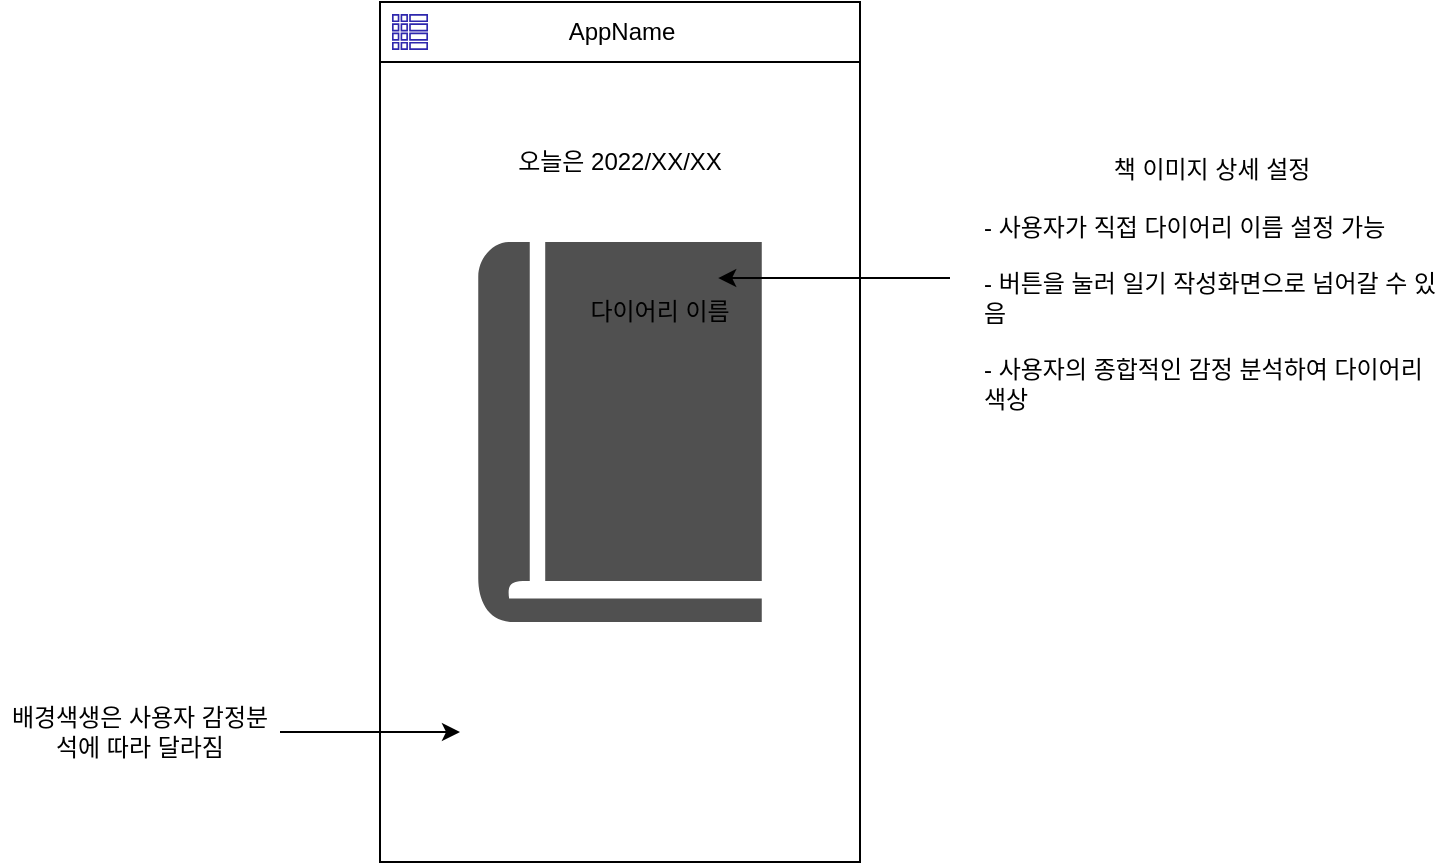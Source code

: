 <mxfile version="17.1.3" type="device"><diagram id="Gt_hs_wdO7eb3zEBGyZr" name="Page-1"><mxGraphModel dx="1038" dy="-552" grid="1" gridSize="10" guides="1" tooltips="1" connect="1" arrows="1" fold="1" page="1" pageScale="1" pageWidth="827" pageHeight="1169" math="0" shadow="0"><root><mxCell id="0"/><mxCell id="1" parent="0"/><mxCell id="zSm4y-UBARcesVe1sdOq-24" value="&lt;span style=&quot;color: rgba(0 , 0 , 0 , 0) ; font-family: monospace ; font-size: 0px&quot;&gt;%3CmxGraphModel%3E%3Croot%3E%3CmxCell%20id%3D%220%22%2F%3E%3CmxCell%20id%3D%221%22%20parent%3D%220%22%2F%3E%3CmxCell%20id%3D%222%22%20value%3D%22Today%22%20style%3D%22text%3Bhtml%3D1%3BstrokeColor%3Dnone%3BfillColor%3Dnone%3Balign%3Dcenter%3BverticalAlign%3Dmiddle%3BwhiteSpace%3Dwrap%3Brounded%3D0%3B%22%20vertex%3D%221%22%20parent%3D%221%22%3E%3CmxGeometry%20x%3D%22440%22%20y%3D%22140%22%20width%3D%2260%22%20height%3D%2230%22%20as%3D%22geometry%22%2F%3E%3C%2FmxCell%3E%3C%2Froot%3E%3C%2FmxGraphModel%3E&lt;/span&gt;" style="rounded=0;whiteSpace=wrap;html=1;" parent="1" vertex="1"><mxGeometry x="270" y="1285" width="240" height="430" as="geometry"/></mxCell><mxCell id="zSm4y-UBARcesVe1sdOq-25" value="" style="rounded=0;whiteSpace=wrap;html=1;" parent="1" vertex="1"><mxGeometry x="270" y="1285" width="240" height="30" as="geometry"/></mxCell><mxCell id="zSm4y-UBARcesVe1sdOq-32" value="" style="sketch=0;outlineConnect=0;fontColor=#232F3E;gradientColor=none;fillColor=#2E27AD;strokeColor=none;dashed=0;verticalLabelPosition=bottom;verticalAlign=top;align=center;html=1;fontSize=12;fontStyle=0;aspect=fixed;pointerEvents=1;shape=mxgraph.aws4.global_secondary_index;" parent="1" vertex="1"><mxGeometry x="276" y="1291" width="18" height="18" as="geometry"/></mxCell><mxCell id="zSm4y-UBARcesVe1sdOq-33" value="" style="shape=image;html=1;verticalAlign=top;verticalLabelPosition=bottom;labelBackgroundColor=#ffffff;imageAspect=0;aspect=fixed;image=https://cdn3.iconfinder.com/data/icons/arrows-set-12/512/leftcurvedarrow-128.png" parent="1" vertex="1"><mxGeometry x="480" y="1285" width="28" height="28" as="geometry"/></mxCell><mxCell id="zSm4y-UBARcesVe1sdOq-34" value="AppName" style="text;html=1;strokeColor=none;fillColor=none;align=center;verticalAlign=middle;whiteSpace=wrap;rounded=0;" parent="1" vertex="1"><mxGeometry x="356" y="1285" width="70" height="30" as="geometry"/></mxCell><mxCell id="zSm4y-UBARcesVe1sdOq-36" value="" style="sketch=0;pointerEvents=1;shadow=0;dashed=0;html=1;strokeColor=none;fillColor=#505050;labelPosition=center;verticalLabelPosition=bottom;verticalAlign=top;outlineConnect=0;align=center;shape=mxgraph.office.concepts.book_journal;" parent="1" vertex="1"><mxGeometry x="319.13" y="1405" width="141.75" height="190" as="geometry"/></mxCell><mxCell id="zSm4y-UBARcesVe1sdOq-37" value="오늘은 2022/XX/XX" style="text;html=1;strokeColor=none;fillColor=none;align=center;verticalAlign=middle;whiteSpace=wrap;rounded=0;" parent="1" vertex="1"><mxGeometry x="312" y="1350" width="156" height="30" as="geometry"/></mxCell><mxCell id="zSm4y-UBARcesVe1sdOq-38" value="" style="shape=image;html=1;verticalAlign=top;verticalLabelPosition=bottom;labelBackgroundColor=#ffffff;imageAspect=0;aspect=fixed;image=https://cdn0.iconfinder.com/data/icons/bold-purple-free-samples/32/Add_Circle_Plus_Download-128.png" parent="1" vertex="1"><mxGeometry x="422" y="1535" width="28" height="28" as="geometry"/></mxCell><mxCell id="zSm4y-UBARcesVe1sdOq-39" value="다이어리 이름" style="text;html=1;strokeColor=none;fillColor=none;align=center;verticalAlign=middle;whiteSpace=wrap;rounded=0;" parent="1" vertex="1"><mxGeometry x="366" y="1425" width="88" height="30" as="geometry"/></mxCell><mxCell id="zSm4y-UBARcesVe1sdOq-42" value="&lt;div style=&quot;text-align: center&quot;&gt;&lt;span&gt;책 이미지 상세 설정&lt;/span&gt;&lt;/div&gt;&lt;br&gt;- 사용자가 직접 다이어리 이름 설정 가능&lt;br&gt;&lt;br&gt;- 버튼을 눌러 일기 작성화면으로 넘어갈 수 있음&lt;br&gt;&lt;br&gt;- 사용자의 종합적인 감정 분석하여 다이어리 색상&amp;nbsp;" style="text;html=1;strokeColor=none;fillColor=none;align=left;verticalAlign=middle;whiteSpace=wrap;rounded=0;" parent="1" vertex="1"><mxGeometry x="570" y="1291" width="230" height="270" as="geometry"/></mxCell><mxCell id="zSm4y-UBARcesVe1sdOq-44" value="배경색생은 사용자 감정분석에 따라 달라짐" style="text;html=1;strokeColor=none;fillColor=none;align=center;verticalAlign=middle;whiteSpace=wrap;rounded=0;" parent="1" vertex="1"><mxGeometry x="80" y="1635" width="140" height="30" as="geometry"/></mxCell><mxCell id="zSm4y-UBARcesVe1sdOq-47" value="" style="endArrow=classic;html=1;rounded=0;exitX=1;exitY=0.5;exitDx=0;exitDy=0;" parent="1" source="zSm4y-UBARcesVe1sdOq-44" edge="1"><mxGeometry width="50" height="50" relative="1" as="geometry"><mxPoint x="294" y="1620" as="sourcePoint"/><mxPoint x="310" y="1650" as="targetPoint"/></mxGeometry></mxCell><mxCell id="zSm4y-UBARcesVe1sdOq-48" value="" style="endArrow=classic;html=1;rounded=0;entryX=0.292;entryY=0.907;entryDx=0;entryDy=0;entryPerimeter=0;" parent="1" edge="1"><mxGeometry width="50" height="50" relative="1" as="geometry"><mxPoint x="555" y="1423" as="sourcePoint"/><mxPoint x="439.08" y="1423.01" as="targetPoint"/></mxGeometry></mxCell></root></mxGraphModel></diagram></mxfile>